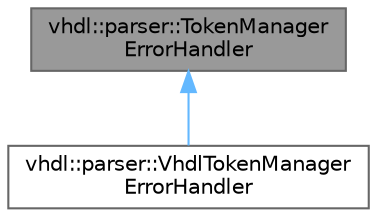 digraph "vhdl::parser::TokenManagerErrorHandler"
{
 // INTERACTIVE_SVG=YES
 // LATEX_PDF_SIZE
  bgcolor="transparent";
  edge [fontname=Helvetica,fontsize=10,labelfontname=Helvetica,labelfontsize=10];
  node [fontname=Helvetica,fontsize=10,shape=box,height=0.2,width=0.4];
  Node1 [id="Node000001",label="vhdl::parser::TokenManager\lErrorHandler",height=0.2,width=0.4,color="gray40", fillcolor="grey60", style="filled", fontcolor="black",tooltip=" "];
  Node1 -> Node2 [id="edge1_Node000001_Node000002",dir="back",color="steelblue1",style="solid",tooltip=" "];
  Node2 [id="Node000002",label="vhdl::parser::VhdlTokenManager\lErrorHandler",height=0.2,width=0.4,color="gray40", fillcolor="white", style="filled",URL="$d9/d3e/classvhdl_1_1parser_1_1_vhdl_token_manager_error_handler.html",tooltip=" "];
}
